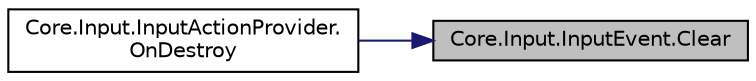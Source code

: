 digraph "Core.Input.InputEvent.Clear"
{
 // LATEX_PDF_SIZE
  edge [fontname="Helvetica",fontsize="10",labelfontname="Helvetica",labelfontsize="10"];
  node [fontname="Helvetica",fontsize="10",shape=record];
  rankdir="RL";
  Node1 [label="Core.Input.InputEvent.Clear",height=0.2,width=0.4,color="black", fillcolor="grey75", style="filled", fontcolor="black",tooltip=" "];
  Node1 -> Node2 [dir="back",color="midnightblue",fontsize="10",style="solid",fontname="Helvetica"];
  Node2 [label="Core.Input.InputActionProvider.\lOnDestroy",height=0.2,width=0.4,color="black", fillcolor="white", style="filled",URL="$classCore_1_1Input_1_1InputActionProvider.html#a3b328565d305e617dc58a0906694b9d5",tooltip=" "];
}
